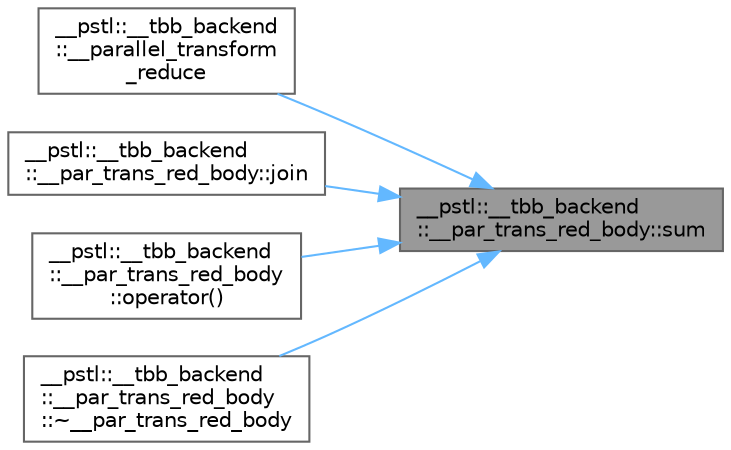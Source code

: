 digraph "__pstl::__tbb_backend::__par_trans_red_body::sum"
{
 // LATEX_PDF_SIZE
  bgcolor="transparent";
  edge [fontname=Helvetica,fontsize=10,labelfontname=Helvetica,labelfontsize=10];
  node [fontname=Helvetica,fontsize=10,shape=box,height=0.2,width=0.4];
  rankdir="RL";
  Node1 [id="Node000001",label="__pstl::__tbb_backend\l::__par_trans_red_body::sum",height=0.2,width=0.4,color="gray40", fillcolor="grey60", style="filled", fontcolor="black",tooltip=" "];
  Node1 -> Node2 [id="edge1_Node000001_Node000002",dir="back",color="steelblue1",style="solid",tooltip=" "];
  Node2 [id="Node000002",label="__pstl::__tbb_backend\l::__parallel_transform\l_reduce",height=0.2,width=0.4,color="grey40", fillcolor="white", style="filled",URL="$namespace____pstl_1_1____tbb__backend.html#afcf54e45b118dd3af37bc3954d883625",tooltip=" "];
  Node1 -> Node3 [id="edge2_Node000001_Node000003",dir="back",color="steelblue1",style="solid",tooltip=" "];
  Node3 [id="Node000003",label="__pstl::__tbb_backend\l::__par_trans_red_body::join",height=0.2,width=0.4,color="grey40", fillcolor="white", style="filled",URL="$struct____pstl_1_1____tbb__backend_1_1____par__trans__red__body.html#aff1e1847a7c5afee2f8a42c987f0e289",tooltip=" "];
  Node1 -> Node4 [id="edge3_Node000001_Node000004",dir="back",color="steelblue1",style="solid",tooltip=" "];
  Node4 [id="Node000004",label="__pstl::__tbb_backend\l::__par_trans_red_body\l::operator()",height=0.2,width=0.4,color="grey40", fillcolor="white", style="filled",URL="$struct____pstl_1_1____tbb__backend_1_1____par__trans__red__body.html#af0e7869662361b84b861c892d1b898ce",tooltip=" "];
  Node1 -> Node5 [id="edge4_Node000001_Node000005",dir="back",color="steelblue1",style="solid",tooltip=" "];
  Node5 [id="Node000005",label="__pstl::__tbb_backend\l::__par_trans_red_body\l::~__par_trans_red_body",height=0.2,width=0.4,color="grey40", fillcolor="white", style="filled",URL="$struct____pstl_1_1____tbb__backend_1_1____par__trans__red__body.html#a46b6157a530510206764db4b30e5eb32",tooltip=" "];
}

